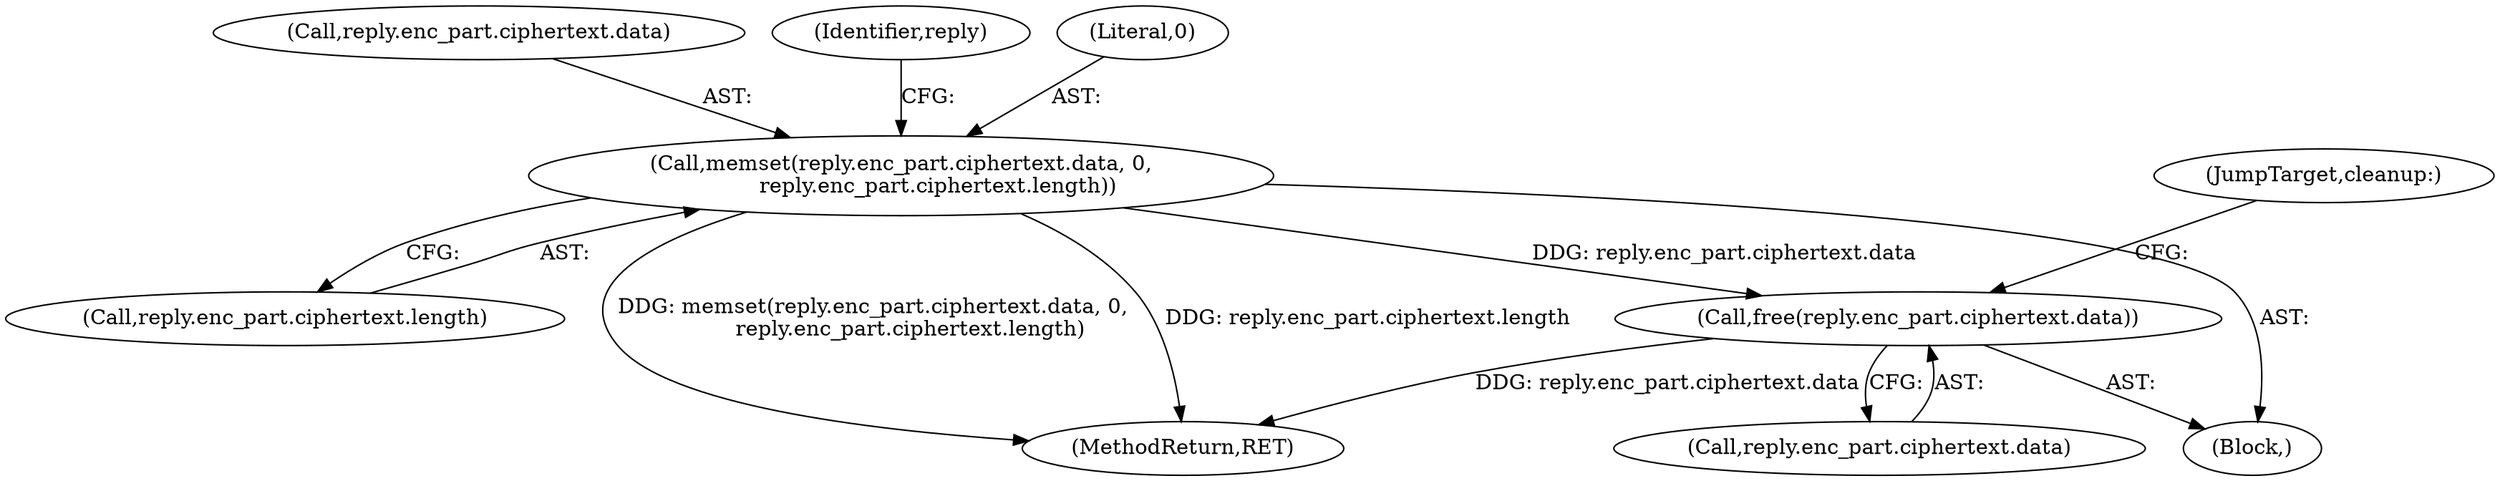 digraph "0_krb5_ffb35baac6981f9e8914f8f3bffd37f284b85970_0@API" {
"1002248" [label="(Call,free(reply.enc_part.ciphertext.data))"];
"1002232" [label="(Call,memset(reply.enc_part.ciphertext.data, 0,\n           reply.enc_part.ciphertext.length))"];
"1002233" [label="(Call,reply.enc_part.ciphertext.data)"];
"1002252" [label="(Identifier,reply)"];
"1002500" [label="(MethodReturn,RET)"];
"1002256" [label="(JumpTarget,cleanup:)"];
"1002248" [label="(Call,free(reply.enc_part.ciphertext.data))"];
"1002241" [label="(Call,reply.enc_part.ciphertext.length)"];
"1002249" [label="(Call,reply.enc_part.ciphertext.data)"];
"1002232" [label="(Call,memset(reply.enc_part.ciphertext.data, 0,\n           reply.enc_part.ciphertext.length))"];
"1002240" [label="(Literal,0)"];
"1000171" [label="(Block,)"];
"1002248" -> "1000171"  [label="AST: "];
"1002248" -> "1002249"  [label="CFG: "];
"1002249" -> "1002248"  [label="AST: "];
"1002256" -> "1002248"  [label="CFG: "];
"1002248" -> "1002500"  [label="DDG: reply.enc_part.ciphertext.data"];
"1002232" -> "1002248"  [label="DDG: reply.enc_part.ciphertext.data"];
"1002232" -> "1000171"  [label="AST: "];
"1002232" -> "1002241"  [label="CFG: "];
"1002233" -> "1002232"  [label="AST: "];
"1002240" -> "1002232"  [label="AST: "];
"1002241" -> "1002232"  [label="AST: "];
"1002252" -> "1002232"  [label="CFG: "];
"1002232" -> "1002500"  [label="DDG: reply.enc_part.ciphertext.length"];
"1002232" -> "1002500"  [label="DDG: memset(reply.enc_part.ciphertext.data, 0,\n           reply.enc_part.ciphertext.length)"];
}
